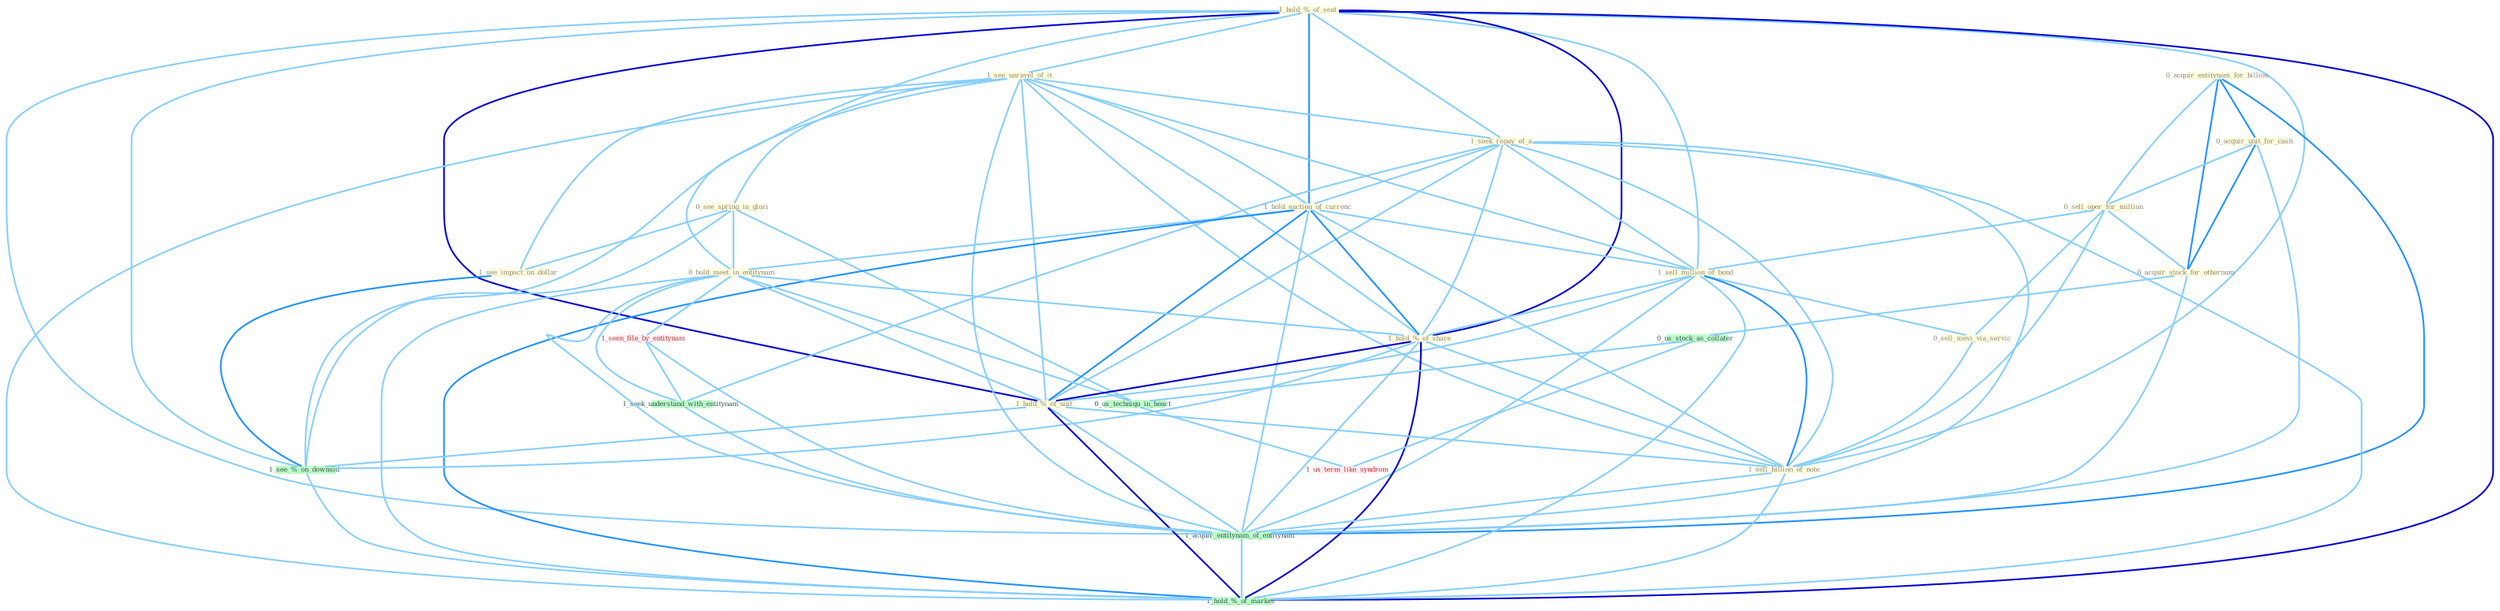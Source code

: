 Graph G{ 
    node
    [shape=polygon,style=filled,width=.5,height=.06,color="#BDFCC9",fixedsize=true,fontsize=4,
    fontcolor="#2f4f4f"];
    {node
    [color="#ffffe0", fontcolor="#8b7d6b"] "1_hold_%_of_seat " "0_acquir_entitynam_for_billion " "1_see_unravel_of_it " "0_acquir_unit_for_cash " "0_see_spring_in_glori " "1_seek_repay_of_a " "1_hold_auction_of_currenc " "0_hold_meet_in_entitynam " "0_sell_oper_for_million " "1_sell_million_of_bond " "0_sell_movi_via_servic " "1_hold_%_of_share " "0_acquir_stock_for_othernum " "1_hold_%_of_unit " "1_sell_billion_of_note " "1_see_impact_on_dollar "}
{node [color="#fff0f5", fontcolor="#b22222"] "1_seen_file_by_entitynam " "1_us_term_like_syndrom "}
edge [color="#B0E2FF"];

	"1_hold_%_of_seat " -- "1_see_unravel_of_it " [w="1", color="#87cefa" ];
	"1_hold_%_of_seat " -- "1_seek_repay_of_a " [w="1", color="#87cefa" ];
	"1_hold_%_of_seat " -- "1_hold_auction_of_currenc " [w="2", color="#1e90ff" , len=0.8];
	"1_hold_%_of_seat " -- "0_hold_meet_in_entitynam " [w="1", color="#87cefa" ];
	"1_hold_%_of_seat " -- "1_sell_million_of_bond " [w="1", color="#87cefa" ];
	"1_hold_%_of_seat " -- "1_hold_%_of_share " [w="3", color="#0000cd" , len=0.6];
	"1_hold_%_of_seat " -- "1_hold_%_of_unit " [w="3", color="#0000cd" , len=0.6];
	"1_hold_%_of_seat " -- "1_sell_billion_of_note " [w="1", color="#87cefa" ];
	"1_hold_%_of_seat " -- "1_acquir_entitynam_of_entitynam " [w="1", color="#87cefa" ];
	"1_hold_%_of_seat " -- "1_see_%_on_downsid " [w="1", color="#87cefa" ];
	"1_hold_%_of_seat " -- "1_hold_%_of_market " [w="3", color="#0000cd" , len=0.6];
	"0_acquir_entitynam_for_billion " -- "0_acquir_unit_for_cash " [w="2", color="#1e90ff" , len=0.8];
	"0_acquir_entitynam_for_billion " -- "0_sell_oper_for_million " [w="1", color="#87cefa" ];
	"0_acquir_entitynam_for_billion " -- "0_acquir_stock_for_othernum " [w="2", color="#1e90ff" , len=0.8];
	"0_acquir_entitynam_for_billion " -- "1_acquir_entitynam_of_entitynam " [w="2", color="#1e90ff" , len=0.8];
	"1_see_unravel_of_it " -- "0_see_spring_in_glori " [w="1", color="#87cefa" ];
	"1_see_unravel_of_it " -- "1_seek_repay_of_a " [w="1", color="#87cefa" ];
	"1_see_unravel_of_it " -- "1_hold_auction_of_currenc " [w="1", color="#87cefa" ];
	"1_see_unravel_of_it " -- "1_sell_million_of_bond " [w="1", color="#87cefa" ];
	"1_see_unravel_of_it " -- "1_hold_%_of_share " [w="1", color="#87cefa" ];
	"1_see_unravel_of_it " -- "1_hold_%_of_unit " [w="1", color="#87cefa" ];
	"1_see_unravel_of_it " -- "1_sell_billion_of_note " [w="1", color="#87cefa" ];
	"1_see_unravel_of_it " -- "1_see_impact_on_dollar " [w="1", color="#87cefa" ];
	"1_see_unravel_of_it " -- "1_acquir_entitynam_of_entitynam " [w="1", color="#87cefa" ];
	"1_see_unravel_of_it " -- "1_see_%_on_downsid " [w="1", color="#87cefa" ];
	"1_see_unravel_of_it " -- "1_hold_%_of_market " [w="1", color="#87cefa" ];
	"0_acquir_unit_for_cash " -- "0_sell_oper_for_million " [w="1", color="#87cefa" ];
	"0_acquir_unit_for_cash " -- "0_acquir_stock_for_othernum " [w="2", color="#1e90ff" , len=0.8];
	"0_acquir_unit_for_cash " -- "1_acquir_entitynam_of_entitynam " [w="1", color="#87cefa" ];
	"0_see_spring_in_glori " -- "0_hold_meet_in_entitynam " [w="1", color="#87cefa" ];
	"0_see_spring_in_glori " -- "1_see_impact_on_dollar " [w="1", color="#87cefa" ];
	"0_see_spring_in_glori " -- "0_us_techniqu_in_heart " [w="1", color="#87cefa" ];
	"0_see_spring_in_glori " -- "1_see_%_on_downsid " [w="1", color="#87cefa" ];
	"1_seek_repay_of_a " -- "1_hold_auction_of_currenc " [w="1", color="#87cefa" ];
	"1_seek_repay_of_a " -- "1_sell_million_of_bond " [w="1", color="#87cefa" ];
	"1_seek_repay_of_a " -- "1_hold_%_of_share " [w="1", color="#87cefa" ];
	"1_seek_repay_of_a " -- "1_hold_%_of_unit " [w="1", color="#87cefa" ];
	"1_seek_repay_of_a " -- "1_sell_billion_of_note " [w="1", color="#87cefa" ];
	"1_seek_repay_of_a " -- "1_seek_understand_with_entitynam " [w="1", color="#87cefa" ];
	"1_seek_repay_of_a " -- "1_acquir_entitynam_of_entitynam " [w="1", color="#87cefa" ];
	"1_seek_repay_of_a " -- "1_hold_%_of_market " [w="1", color="#87cefa" ];
	"1_hold_auction_of_currenc " -- "0_hold_meet_in_entitynam " [w="1", color="#87cefa" ];
	"1_hold_auction_of_currenc " -- "1_sell_million_of_bond " [w="1", color="#87cefa" ];
	"1_hold_auction_of_currenc " -- "1_hold_%_of_share " [w="2", color="#1e90ff" , len=0.8];
	"1_hold_auction_of_currenc " -- "1_hold_%_of_unit " [w="2", color="#1e90ff" , len=0.8];
	"1_hold_auction_of_currenc " -- "1_sell_billion_of_note " [w="1", color="#87cefa" ];
	"1_hold_auction_of_currenc " -- "1_acquir_entitynam_of_entitynam " [w="1", color="#87cefa" ];
	"1_hold_auction_of_currenc " -- "1_hold_%_of_market " [w="2", color="#1e90ff" , len=0.8];
	"0_hold_meet_in_entitynam " -- "1_hold_%_of_share " [w="1", color="#87cefa" ];
	"0_hold_meet_in_entitynam " -- "1_hold_%_of_unit " [w="1", color="#87cefa" ];
	"0_hold_meet_in_entitynam " -- "1_seen_file_by_entitynam " [w="1", color="#87cefa" ];
	"0_hold_meet_in_entitynam " -- "1_seek_understand_with_entitynam " [w="1", color="#87cefa" ];
	"0_hold_meet_in_entitynam " -- "1_acquir_entitynam_of_entitynam " [w="1", color="#87cefa" ];
	"0_hold_meet_in_entitynam " -- "0_us_techniqu_in_heart " [w="1", color="#87cefa" ];
	"0_hold_meet_in_entitynam " -- "1_hold_%_of_market " [w="1", color="#87cefa" ];
	"0_sell_oper_for_million " -- "1_sell_million_of_bond " [w="1", color="#87cefa" ];
	"0_sell_oper_for_million " -- "0_sell_movi_via_servic " [w="1", color="#87cefa" ];
	"0_sell_oper_for_million " -- "0_acquir_stock_for_othernum " [w="1", color="#87cefa" ];
	"0_sell_oper_for_million " -- "1_sell_billion_of_note " [w="1", color="#87cefa" ];
	"1_sell_million_of_bond " -- "0_sell_movi_via_servic " [w="1", color="#87cefa" ];
	"1_sell_million_of_bond " -- "1_hold_%_of_share " [w="1", color="#87cefa" ];
	"1_sell_million_of_bond " -- "1_hold_%_of_unit " [w="1", color="#87cefa" ];
	"1_sell_million_of_bond " -- "1_sell_billion_of_note " [w="2", color="#1e90ff" , len=0.8];
	"1_sell_million_of_bond " -- "1_acquir_entitynam_of_entitynam " [w="1", color="#87cefa" ];
	"1_sell_million_of_bond " -- "1_hold_%_of_market " [w="1", color="#87cefa" ];
	"0_sell_movi_via_servic " -- "1_sell_billion_of_note " [w="1", color="#87cefa" ];
	"1_hold_%_of_share " -- "1_hold_%_of_unit " [w="3", color="#0000cd" , len=0.6];
	"1_hold_%_of_share " -- "1_sell_billion_of_note " [w="1", color="#87cefa" ];
	"1_hold_%_of_share " -- "1_acquir_entitynam_of_entitynam " [w="1", color="#87cefa" ];
	"1_hold_%_of_share " -- "1_see_%_on_downsid " [w="1", color="#87cefa" ];
	"1_hold_%_of_share " -- "1_hold_%_of_market " [w="3", color="#0000cd" , len=0.6];
	"0_acquir_stock_for_othernum " -- "0_us_stock_as_collater " [w="1", color="#87cefa" ];
	"0_acquir_stock_for_othernum " -- "1_acquir_entitynam_of_entitynam " [w="1", color="#87cefa" ];
	"1_hold_%_of_unit " -- "1_sell_billion_of_note " [w="1", color="#87cefa" ];
	"1_hold_%_of_unit " -- "1_acquir_entitynam_of_entitynam " [w="1", color="#87cefa" ];
	"1_hold_%_of_unit " -- "1_see_%_on_downsid " [w="1", color="#87cefa" ];
	"1_hold_%_of_unit " -- "1_hold_%_of_market " [w="3", color="#0000cd" , len=0.6];
	"1_sell_billion_of_note " -- "1_acquir_entitynam_of_entitynam " [w="1", color="#87cefa" ];
	"1_sell_billion_of_note " -- "1_hold_%_of_market " [w="1", color="#87cefa" ];
	"1_see_impact_on_dollar " -- "1_see_%_on_downsid " [w="2", color="#1e90ff" , len=0.8];
	"1_seen_file_by_entitynam " -- "1_seek_understand_with_entitynam " [w="1", color="#87cefa" ];
	"1_seen_file_by_entitynam " -- "1_acquir_entitynam_of_entitynam " [w="1", color="#87cefa" ];
	"0_us_stock_as_collater " -- "0_us_techniqu_in_heart " [w="1", color="#87cefa" ];
	"0_us_stock_as_collater " -- "1_us_term_like_syndrom " [w="1", color="#87cefa" ];
	"1_seek_understand_with_entitynam " -- "1_acquir_entitynam_of_entitynam " [w="1", color="#87cefa" ];
	"1_acquir_entitynam_of_entitynam " -- "1_hold_%_of_market " [w="1", color="#87cefa" ];
	"0_us_techniqu_in_heart " -- "1_us_term_like_syndrom " [w="1", color="#87cefa" ];
	"1_see_%_on_downsid " -- "1_hold_%_of_market " [w="1", color="#87cefa" ];
}